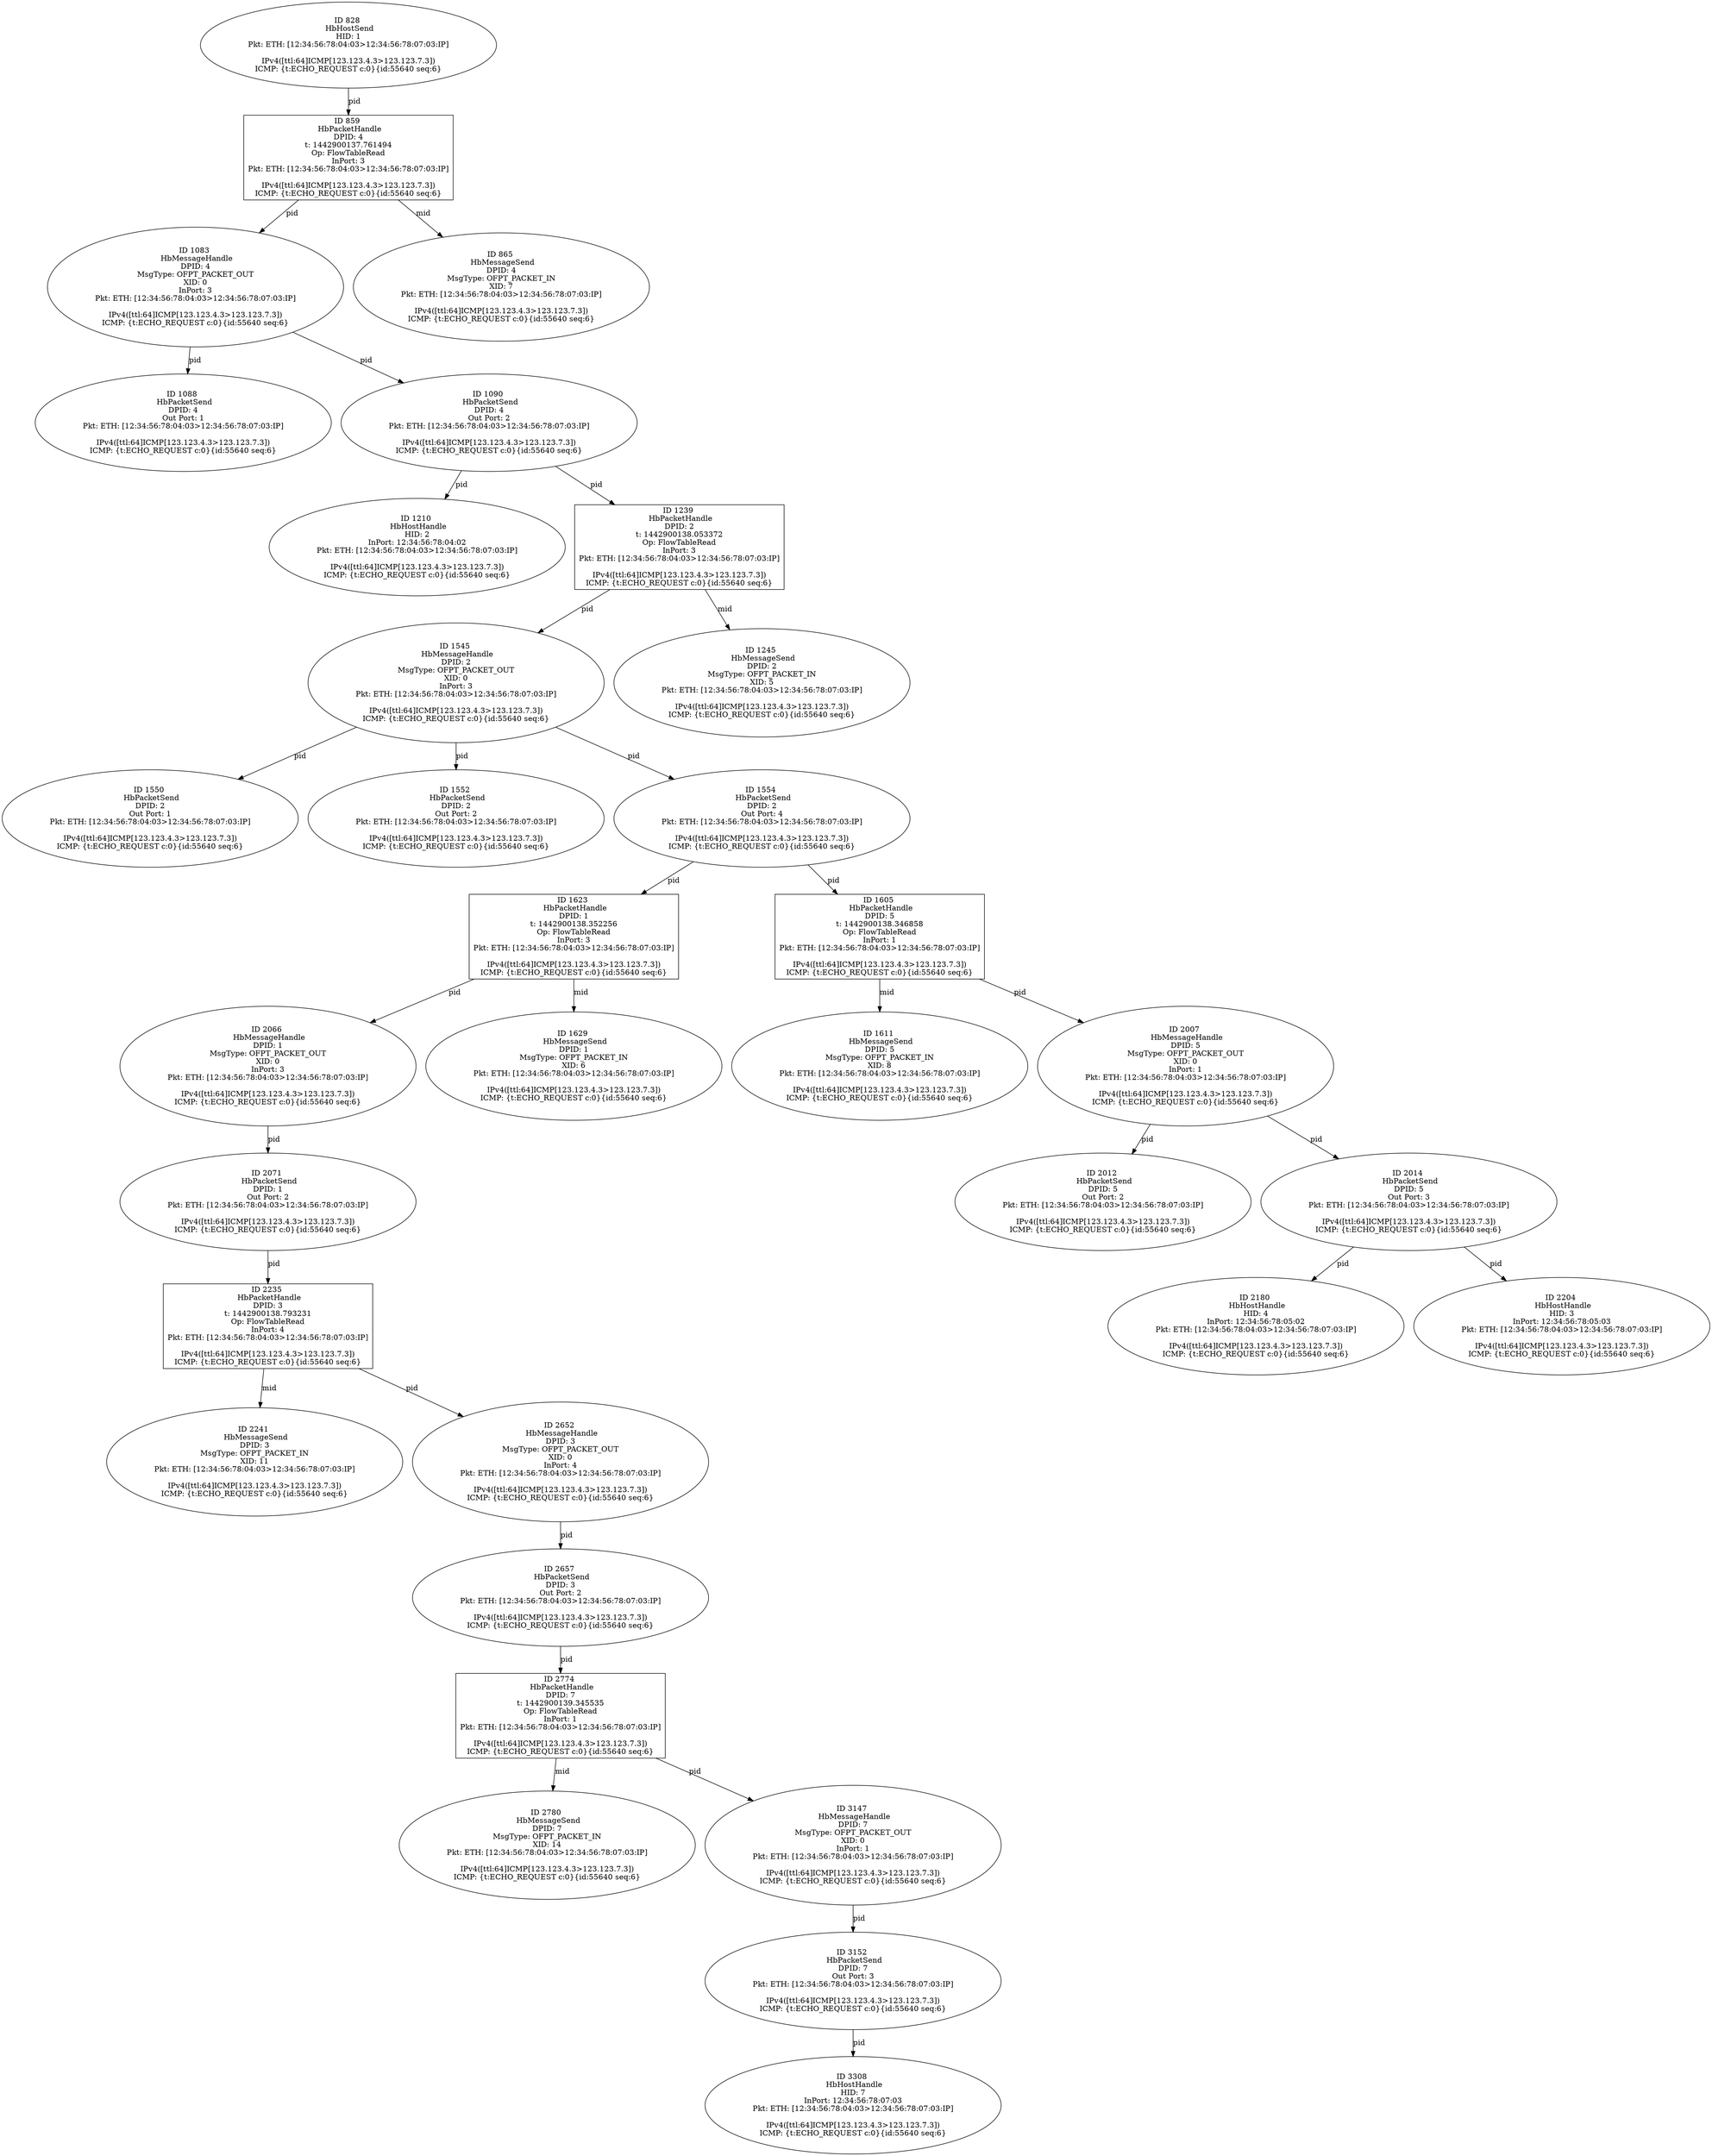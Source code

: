 strict digraph G {
2180 [shape=oval, event=<hb_events.HbHostHandle object at 0x107c5a590>, label="ID 2180 
 HbHostHandle
HID: 4
InPort: 12:34:56:78:05:02
Pkt: ETH: [12:34:56:78:04:03>12:34:56:78:07:03:IP]

IPv4([ttl:64]ICMP[123.123.4.3>123.123.7.3])
ICMP: {t:ECHO_REQUEST c:0}{id:55640 seq:6}"];
1545 [shape=oval, event=<hb_events.HbMessageHandle object at 0x107a08690>, label="ID 1545 
 HbMessageHandle
DPID: 2
MsgType: OFPT_PACKET_OUT
XID: 0
InPort: 3
Pkt: ETH: [12:34:56:78:04:03>12:34:56:78:07:03:IP]

IPv4([ttl:64]ICMP[123.123.4.3>123.123.7.3])
ICMP: {t:ECHO_REQUEST c:0}{id:55640 seq:6}"];
1623 [shape=box, event=<hb_events.HbPacketHandle object at 0x107a1c410>, label="ID 1623 
 HbPacketHandle
DPID: 1
t: 1442900138.352256
Op: FlowTableRead
InPort: 3
Pkt: ETH: [12:34:56:78:04:03>12:34:56:78:07:03:IP]

IPv4([ttl:64]ICMP[123.123.4.3>123.123.7.3])
ICMP: {t:ECHO_REQUEST c:0}{id:55640 seq:6}"];
2012 [shape=oval, event=<hb_events.HbPacketSend object at 0x107b09850>, label="ID 2012 
 HbPacketSend
DPID: 5
Out Port: 2
Pkt: ETH: [12:34:56:78:04:03>12:34:56:78:07:03:IP]

IPv4([ttl:64]ICMP[123.123.4.3>123.123.7.3])
ICMP: {t:ECHO_REQUEST c:0}{id:55640 seq:6}"];
1550 [shape=oval, event=<hb_events.HbPacketSend object at 0x107a08b90>, label="ID 1550 
 HbPacketSend
DPID: 2
Out Port: 1
Pkt: ETH: [12:34:56:78:04:03>12:34:56:78:07:03:IP]

IPv4([ttl:64]ICMP[123.123.4.3>123.123.7.3])
ICMP: {t:ECHO_REQUEST c:0}{id:55640 seq:6}"];
1552 [shape=oval, event=<hb_events.HbPacketSend object at 0x107a08dd0>, label="ID 1552 
 HbPacketSend
DPID: 2
Out Port: 2
Pkt: ETH: [12:34:56:78:04:03>12:34:56:78:07:03:IP]

IPv4([ttl:64]ICMP[123.123.4.3>123.123.7.3])
ICMP: {t:ECHO_REQUEST c:0}{id:55640 seq:6}"];
2066 [shape=oval, event=<hb_events.HbMessageHandle object at 0x107b37c10>, label="ID 2066 
 HbMessageHandle
DPID: 1
MsgType: OFPT_PACKET_OUT
XID: 0
InPort: 3
Pkt: ETH: [12:34:56:78:04:03>12:34:56:78:07:03:IP]

IPv4([ttl:64]ICMP[123.123.4.3>123.123.7.3])
ICMP: {t:ECHO_REQUEST c:0}{id:55640 seq:6}"];
2071 [shape=oval, event=<hb_events.HbPacketSend object at 0x107b1c550>, label="ID 2071 
 HbPacketSend
DPID: 1
Out Port: 2
Pkt: ETH: [12:34:56:78:04:03>12:34:56:78:07:03:IP]

IPv4([ttl:64]ICMP[123.123.4.3>123.123.7.3])
ICMP: {t:ECHO_REQUEST c:0}{id:55640 seq:6}"];
2204 [shape=oval, event=<hb_events.HbHostHandle object at 0x107c66a90>, label="ID 2204 
 HbHostHandle
HID: 3
InPort: 12:34:56:78:05:03
Pkt: ETH: [12:34:56:78:04:03>12:34:56:78:07:03:IP]

IPv4([ttl:64]ICMP[123.123.4.3>123.123.7.3])
ICMP: {t:ECHO_REQUEST c:0}{id:55640 seq:6}"];
2780 [shape=oval, event=<hb_events.HbMessageSend object at 0x107f137d0>, label="ID 2780 
 HbMessageSend
DPID: 7
MsgType: OFPT_PACKET_IN
XID: 14
Pkt: ETH: [12:34:56:78:04:03>12:34:56:78:07:03:IP]

IPv4([ttl:64]ICMP[123.123.4.3>123.123.7.3])
ICMP: {t:ECHO_REQUEST c:0}{id:55640 seq:6}"];
1629 [shape=oval, event=<hb_events.HbMessageSend object at 0x107a1cb50>, label="ID 1629 
 HbMessageSend
DPID: 1
MsgType: OFPT_PACKET_IN
XID: 6
Pkt: ETH: [12:34:56:78:04:03>12:34:56:78:07:03:IP]

IPv4([ttl:64]ICMP[123.123.4.3>123.123.7.3])
ICMP: {t:ECHO_REQUEST c:0}{id:55640 seq:6}"];
1210 [shape=oval, event=<hb_events.HbHostHandle object at 0x1079bb3d0>, label="ID 1210 
 HbHostHandle
HID: 2
InPort: 12:34:56:78:04:02
Pkt: ETH: [12:34:56:78:04:03>12:34:56:78:07:03:IP]

IPv4([ttl:64]ICMP[123.123.4.3>123.123.7.3])
ICMP: {t:ECHO_REQUEST c:0}{id:55640 seq:6}"];
1083 [shape=oval, event=<hb_events.HbMessageHandle object at 0x1079572d0>, label="ID 1083 
 HbMessageHandle
DPID: 4
MsgType: OFPT_PACKET_OUT
XID: 0
InPort: 3
Pkt: ETH: [12:34:56:78:04:03>12:34:56:78:07:03:IP]

IPv4([ttl:64]ICMP[123.123.4.3>123.123.7.3])
ICMP: {t:ECHO_REQUEST c:0}{id:55640 seq:6}"];
828 [shape=oval, event=<hb_events.HbHostSend object at 0x1078f0d10>, label="ID 828 
 HbHostSend
HID: 1
Pkt: ETH: [12:34:56:78:04:03>12:34:56:78:07:03:IP]

IPv4([ttl:64]ICMP[123.123.4.3>123.123.7.3])
ICMP: {t:ECHO_REQUEST c:0}{id:55640 seq:6}"];
1088 [shape=oval, event=<hb_events.HbPacketSend object at 0x10795d7d0>, label="ID 1088 
 HbPacketSend
DPID: 4
Out Port: 1
Pkt: ETH: [12:34:56:78:04:03>12:34:56:78:07:03:IP]

IPv4([ttl:64]ICMP[123.123.4.3>123.123.7.3])
ICMP: {t:ECHO_REQUEST c:0}{id:55640 seq:6}"];
2241 [shape=oval, event=<hb_events.HbMessageSend object at 0x107c87c50>, label="ID 2241 
 HbMessageSend
DPID: 3
MsgType: OFPT_PACKET_IN
XID: 11
Pkt: ETH: [12:34:56:78:04:03>12:34:56:78:07:03:IP]

IPv4([ttl:64]ICMP[123.123.4.3>123.123.7.3])
ICMP: {t:ECHO_REQUEST c:0}{id:55640 seq:6}"];
1090 [shape=oval, event=<hb_events.HbPacketSend object at 0x10795da10>, label="ID 1090 
 HbPacketSend
DPID: 4
Out Port: 2
Pkt: ETH: [12:34:56:78:04:03>12:34:56:78:07:03:IP]

IPv4([ttl:64]ICMP[123.123.4.3>123.123.7.3])
ICMP: {t:ECHO_REQUEST c:0}{id:55640 seq:6}"];
1611 [shape=oval, event=<hb_events.HbMessageSend object at 0x107a15890>, label="ID 1611 
 HbMessageSend
DPID: 5
MsgType: OFPT_PACKET_IN
XID: 8
Pkt: ETH: [12:34:56:78:04:03>12:34:56:78:07:03:IP]

IPv4([ttl:64]ICMP[123.123.4.3>123.123.7.3])
ICMP: {t:ECHO_REQUEST c:0}{id:55640 seq:6}"];
1605 [shape=box, event=<hb_events.HbPacketHandle object at 0x107a0ed90>, label="ID 1605 
 HbPacketHandle
DPID: 5
t: 1442900138.346858
Op: FlowTableRead
InPort: 1
Pkt: ETH: [12:34:56:78:04:03>12:34:56:78:07:03:IP]

IPv4([ttl:64]ICMP[123.123.4.3>123.123.7.3])
ICMP: {t:ECHO_REQUEST c:0}{id:55640 seq:6}"];
865 [shape=oval, event=<hb_events.HbMessageSend object at 0x1078fe990>, label="ID 865 
 HbMessageSend
DPID: 4
MsgType: OFPT_PACKET_IN
XID: 7
Pkt: ETH: [12:34:56:78:04:03>12:34:56:78:07:03:IP]

IPv4([ttl:64]ICMP[123.123.4.3>123.123.7.3])
ICMP: {t:ECHO_REQUEST c:0}{id:55640 seq:6}"];
3147 [shape=oval, event=<hb_events.HbMessageHandle object at 0x10824cfd0>, label="ID 3147 
 HbMessageHandle
DPID: 7
MsgType: OFPT_PACKET_OUT
XID: 0
InPort: 1
Pkt: ETH: [12:34:56:78:04:03>12:34:56:78:07:03:IP]

IPv4([ttl:64]ICMP[123.123.4.3>123.123.7.3])
ICMP: {t:ECHO_REQUEST c:0}{id:55640 seq:6}"];
3152 [shape=oval, event=<hb_events.HbPacketSend object at 0x10825a710>, label="ID 3152 
 HbPacketSend
DPID: 7
Out Port: 3
Pkt: ETH: [12:34:56:78:04:03>12:34:56:78:07:03:IP]

IPv4([ttl:64]ICMP[123.123.4.3>123.123.7.3])
ICMP: {t:ECHO_REQUEST c:0}{id:55640 seq:6}"];
2774 [shape=box, event=<hb_events.HbPacketHandle object at 0x107f076d0>, label="ID 2774 
 HbPacketHandle
DPID: 7
t: 1442900139.345535
Op: FlowTableRead
InPort: 1
Pkt: ETH: [12:34:56:78:04:03>12:34:56:78:07:03:IP]

IPv4([ttl:64]ICMP[123.123.4.3>123.123.7.3])
ICMP: {t:ECHO_REQUEST c:0}{id:55640 seq:6}"];
2007 [shape=oval, event=<hb_events.HbMessageHandle object at 0x107b092d0>, label="ID 2007 
 HbMessageHandle
DPID: 5
MsgType: OFPT_PACKET_OUT
XID: 0
InPort: 1
Pkt: ETH: [12:34:56:78:04:03>12:34:56:78:07:03:IP]

IPv4([ttl:64]ICMP[123.123.4.3>123.123.7.3])
ICMP: {t:ECHO_REQUEST c:0}{id:55640 seq:6}"];
1239 [shape=box, event=<hb_events.HbPacketHandle object at 0x1079c1d90>, label="ID 1239 
 HbPacketHandle
DPID: 2
t: 1442900138.053372
Op: FlowTableRead
InPort: 3
Pkt: ETH: [12:34:56:78:04:03>12:34:56:78:07:03:IP]

IPv4([ttl:64]ICMP[123.123.4.3>123.123.7.3])
ICMP: {t:ECHO_REQUEST c:0}{id:55640 seq:6}"];
859 [shape=box, event=<hb_events.HbPacketHandle object at 0x1078f7e90>, label="ID 859 
 HbPacketHandle
DPID: 4
t: 1442900137.761494
Op: FlowTableRead
InPort: 3
Pkt: ETH: [12:34:56:78:04:03>12:34:56:78:07:03:IP]

IPv4([ttl:64]ICMP[123.123.4.3>123.123.7.3])
ICMP: {t:ECHO_REQUEST c:0}{id:55640 seq:6}"];
2652 [shape=oval, event=<hb_events.HbMessageHandle object at 0x107e318d0>, label="ID 2652 
 HbMessageHandle
DPID: 3
MsgType: OFPT_PACKET_OUT
XID: 0
InPort: 4
Pkt: ETH: [12:34:56:78:04:03>12:34:56:78:07:03:IP]

IPv4([ttl:64]ICMP[123.123.4.3>123.123.7.3])
ICMP: {t:ECHO_REQUEST c:0}{id:55640 seq:6}"];
1245 [shape=oval, event=<hb_events.HbMessageSend object at 0x1079c8510>, label="ID 1245 
 HbMessageSend
DPID: 2
MsgType: OFPT_PACKET_IN
XID: 5
Pkt: ETH: [12:34:56:78:04:03>12:34:56:78:07:03:IP]

IPv4([ttl:64]ICMP[123.123.4.3>123.123.7.3])
ICMP: {t:ECHO_REQUEST c:0}{id:55640 seq:6}"];
2014 [shape=oval, event=<hb_events.HbPacketSend object at 0x107b099d0>, label="ID 2014 
 HbPacketSend
DPID: 5
Out Port: 3
Pkt: ETH: [12:34:56:78:04:03>12:34:56:78:07:03:IP]

IPv4([ttl:64]ICMP[123.123.4.3>123.123.7.3])
ICMP: {t:ECHO_REQUEST c:0}{id:55640 seq:6}"];
2657 [shape=oval, event=<hb_events.HbPacketSend object at 0x107eb2690>, label="ID 2657 
 HbPacketSend
DPID: 3
Out Port: 2
Pkt: ETH: [12:34:56:78:04:03>12:34:56:78:07:03:IP]

IPv4([ttl:64]ICMP[123.123.4.3>123.123.7.3])
ICMP: {t:ECHO_REQUEST c:0}{id:55640 seq:6}"];
2235 [shape=box, event=<hb_events.HbPacketHandle object at 0x107c87150>, label="ID 2235 
 HbPacketHandle
DPID: 3
t: 1442900138.793231
Op: FlowTableRead
InPort: 4
Pkt: ETH: [12:34:56:78:04:03>12:34:56:78:07:03:IP]

IPv4([ttl:64]ICMP[123.123.4.3>123.123.7.3])
ICMP: {t:ECHO_REQUEST c:0}{id:55640 seq:6}"];
3308 [shape=oval, event=<hb_events.HbHostHandle object at 0x108316150>, label="ID 3308 
 HbHostHandle
HID: 7
InPort: 12:34:56:78:07:03
Pkt: ETH: [12:34:56:78:04:03>12:34:56:78:07:03:IP]

IPv4([ttl:64]ICMP[123.123.4.3>123.123.7.3])
ICMP: {t:ECHO_REQUEST c:0}{id:55640 seq:6}"];
1554 [shape=oval, event=<hb_events.HbPacketSend object at 0x107a0e050>, label="ID 1554 
 HbPacketSend
DPID: 2
Out Port: 4
Pkt: ETH: [12:34:56:78:04:03>12:34:56:78:07:03:IP]

IPv4([ttl:64]ICMP[123.123.4.3>123.123.7.3])
ICMP: {t:ECHO_REQUEST c:0}{id:55640 seq:6}"];
1545 -> 1552  [rel=pid, label=pid];
1545 -> 1554  [rel=pid, label=pid];
1545 -> 1550  [rel=pid, label=pid];
2007 -> 2012  [rel=pid, label=pid];
2007 -> 2014  [rel=pid, label=pid];
2066 -> 2071  [rel=pid, label=pid];
2071 -> 2235  [rel=pid, label=pid];
2652 -> 2657  [rel=pid, label=pid];
2014 -> 2204  [rel=pid, label=pid];
2014 -> 2180  [rel=pid, label=pid];
1083 -> 1088  [rel=pid, label=pid];
1083 -> 1090  [rel=pid, label=pid];
828 -> 859  [rel=pid, label=pid];
1090 -> 1210  [rel=pid, label=pid];
1090 -> 1239  [rel=pid, label=pid];
3147 -> 3152  [rel=pid, label=pid];
1605 -> 1611  [rel=mid, label=mid];
1605 -> 2007  [rel=pid, label=pid];
2657 -> 2774  [rel=pid, label=pid];
3152 -> 3308  [rel=pid, label=pid];
2774 -> 3147  [rel=pid, label=pid];
2774 -> 2780  [rel=mid, label=mid];
1623 -> 2066  [rel=pid, label=pid];
1623 -> 1629  [rel=mid, label=mid];
859 -> 865  [rel=mid, label=mid];
859 -> 1083  [rel=pid, label=pid];
1239 -> 1545  [rel=pid, label=pid];
1239 -> 1245  [rel=mid, label=mid];
2235 -> 2241  [rel=mid, label=mid];
2235 -> 2652  [rel=pid, label=pid];
1554 -> 1605  [rel=pid, label=pid];
1554 -> 1623  [rel=pid, label=pid];
}
